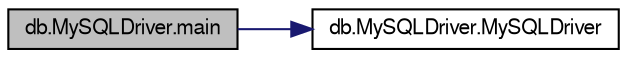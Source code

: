 digraph "db.MySQLDriver.main"
{
  bgcolor="transparent";
  edge [fontname="FreeSans",fontsize="10",labelfontname="FreeSans",labelfontsize="10"];
  node [fontname="FreeSans",fontsize="10",shape=record];
  rankdir="LR";
  Node2 [label="db.MySQLDriver.main",height=0.2,width=0.4,color="black", fillcolor="grey75", style="filled", fontcolor="black"];
  Node2 -> Node3 [color="midnightblue",fontsize="10",style="solid",fontname="FreeSans"];
  Node3 [label="db.MySQLDriver.MySQLDriver",height=0.2,width=0.4,color="black",URL="$classdb_1_1MySQLDriver.html#af5724f5d9106ae3a8041089772681ae3"];
}
